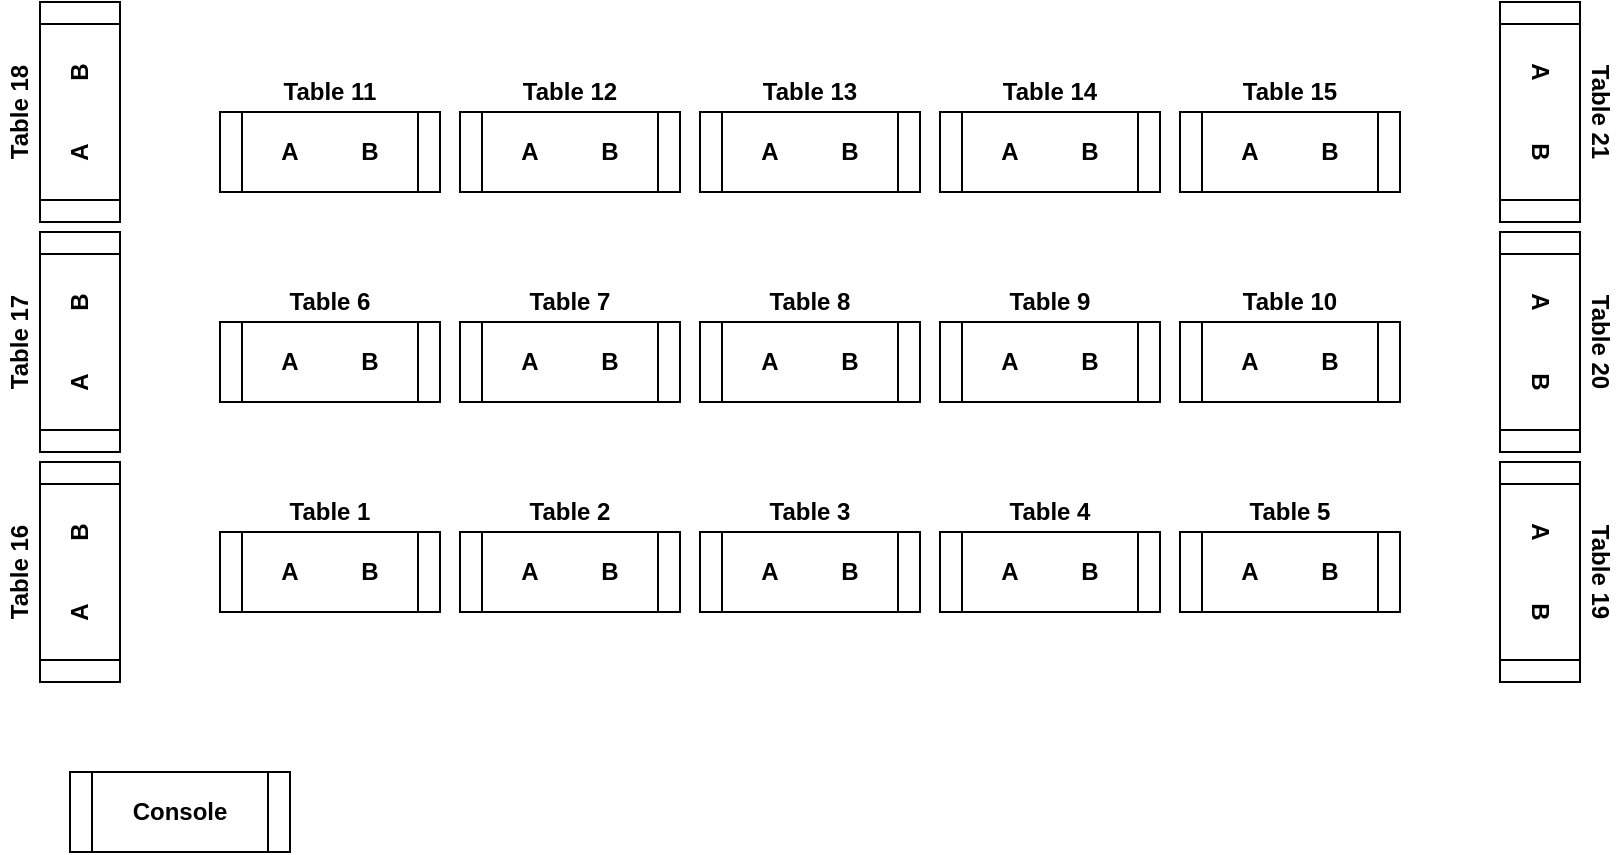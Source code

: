 <mxfile version="15.2.7" type="device"><diagram id="xU4aElNg3DQU2TWGTN2M" name="Page-1"><mxGraphModel dx="1422" dy="822" grid="1" gridSize="10" guides="1" tooltips="1" connect="1" arrows="1" fold="1" page="1" pageScale="1" pageWidth="1100" pageHeight="850" math="0" shadow="0"><root><mxCell id="0"/><mxCell id="1" parent="0"/><mxCell id="3mQQGr0Jzrw-GLMsSIXG-21" value="" style="group" vertex="1" connectable="0" parent="1"><mxGeometry x="255" y="470" width="110" height="60" as="geometry"/></mxCell><mxCell id="3mQQGr0Jzrw-GLMsSIXG-2" value="A&lt;span style=&quot;white-space: pre&quot;&gt;&#9;&lt;/span&gt;&amp;nbsp; &amp;nbsp;&amp;nbsp;B" style="shape=process;whiteSpace=wrap;html=1;backgroundOutline=1;fontStyle=1" vertex="1" parent="3mQQGr0Jzrw-GLMsSIXG-21"><mxGeometry y="20" width="110" height="40" as="geometry"/></mxCell><mxCell id="3mQQGr0Jzrw-GLMsSIXG-9" value="Table 1" style="text;html=1;strokeColor=none;fillColor=none;align=center;verticalAlign=middle;whiteSpace=wrap;rounded=0;fontStyle=1" vertex="1" parent="3mQQGr0Jzrw-GLMsSIXG-21"><mxGeometry x="25" width="60" height="20" as="geometry"/></mxCell><mxCell id="3mQQGr0Jzrw-GLMsSIXG-22" value="" style="group" vertex="1" connectable="0" parent="1"><mxGeometry x="375" y="470" width="110" height="60" as="geometry"/></mxCell><mxCell id="3mQQGr0Jzrw-GLMsSIXG-23" value="A&lt;span style=&quot;white-space: pre&quot;&gt;&#9;&lt;/span&gt;&amp;nbsp; &amp;nbsp;&amp;nbsp;B" style="shape=process;whiteSpace=wrap;html=1;backgroundOutline=1;fontStyle=1" vertex="1" parent="3mQQGr0Jzrw-GLMsSIXG-22"><mxGeometry y="20" width="110" height="40" as="geometry"/></mxCell><mxCell id="3mQQGr0Jzrw-GLMsSIXG-24" value="Table 2" style="text;html=1;strokeColor=none;fillColor=none;align=center;verticalAlign=middle;whiteSpace=wrap;rounded=0;fontStyle=1" vertex="1" parent="3mQQGr0Jzrw-GLMsSIXG-22"><mxGeometry x="25" width="60" height="20" as="geometry"/></mxCell><mxCell id="3mQQGr0Jzrw-GLMsSIXG-25" value="" style="group" vertex="1" connectable="0" parent="1"><mxGeometry x="495" y="470" width="110" height="60" as="geometry"/></mxCell><mxCell id="3mQQGr0Jzrw-GLMsSIXG-26" value="A&lt;span style=&quot;white-space: pre&quot;&gt;&#9;&lt;/span&gt;&amp;nbsp; &amp;nbsp;&amp;nbsp;B" style="shape=process;whiteSpace=wrap;html=1;backgroundOutline=1;fontStyle=1" vertex="1" parent="3mQQGr0Jzrw-GLMsSIXG-25"><mxGeometry y="20" width="110" height="40" as="geometry"/></mxCell><mxCell id="3mQQGr0Jzrw-GLMsSIXG-27" value="Table 3" style="text;html=1;strokeColor=none;fillColor=none;align=center;verticalAlign=middle;whiteSpace=wrap;rounded=0;fontStyle=1" vertex="1" parent="3mQQGr0Jzrw-GLMsSIXG-25"><mxGeometry x="25" width="60" height="20" as="geometry"/></mxCell><mxCell id="3mQQGr0Jzrw-GLMsSIXG-28" value="" style="group" vertex="1" connectable="0" parent="1"><mxGeometry x="615" y="470" width="110" height="60" as="geometry"/></mxCell><mxCell id="3mQQGr0Jzrw-GLMsSIXG-29" value="A&lt;span style=&quot;white-space: pre&quot;&gt;&#9;&lt;/span&gt;&amp;nbsp; &amp;nbsp;&amp;nbsp;B" style="shape=process;whiteSpace=wrap;html=1;backgroundOutline=1;fontStyle=1" vertex="1" parent="3mQQGr0Jzrw-GLMsSIXG-28"><mxGeometry y="20" width="110" height="40" as="geometry"/></mxCell><mxCell id="3mQQGr0Jzrw-GLMsSIXG-30" value="Table 4" style="text;html=1;strokeColor=none;fillColor=none;align=center;verticalAlign=middle;whiteSpace=wrap;rounded=0;fontStyle=1" vertex="1" parent="3mQQGr0Jzrw-GLMsSIXG-28"><mxGeometry x="25" width="60" height="20" as="geometry"/></mxCell><mxCell id="3mQQGr0Jzrw-GLMsSIXG-31" value="" style="group" vertex="1" connectable="0" parent="1"><mxGeometry x="735" y="470" width="110" height="60" as="geometry"/></mxCell><mxCell id="3mQQGr0Jzrw-GLMsSIXG-32" value="A&lt;span style=&quot;white-space: pre&quot;&gt;&#9;&lt;/span&gt;&amp;nbsp; &amp;nbsp;&amp;nbsp;B" style="shape=process;whiteSpace=wrap;html=1;backgroundOutline=1;fontStyle=1" vertex="1" parent="3mQQGr0Jzrw-GLMsSIXG-31"><mxGeometry y="20" width="110" height="40" as="geometry"/></mxCell><mxCell id="3mQQGr0Jzrw-GLMsSIXG-33" value="Table 5" style="text;html=1;strokeColor=none;fillColor=none;align=center;verticalAlign=middle;whiteSpace=wrap;rounded=0;fontStyle=1" vertex="1" parent="3mQQGr0Jzrw-GLMsSIXG-31"><mxGeometry x="25" width="60" height="20" as="geometry"/></mxCell><mxCell id="3mQQGr0Jzrw-GLMsSIXG-34" value="" style="group" vertex="1" connectable="0" parent="1"><mxGeometry x="255" y="365" width="110" height="60" as="geometry"/></mxCell><mxCell id="3mQQGr0Jzrw-GLMsSIXG-35" value="A&lt;span style=&quot;white-space: pre&quot;&gt;&#9;&lt;/span&gt;&amp;nbsp; &amp;nbsp;&amp;nbsp;B" style="shape=process;whiteSpace=wrap;html=1;backgroundOutline=1;fontStyle=1" vertex="1" parent="3mQQGr0Jzrw-GLMsSIXG-34"><mxGeometry y="20" width="110" height="40" as="geometry"/></mxCell><mxCell id="3mQQGr0Jzrw-GLMsSIXG-36" value="Table 6" style="text;html=1;strokeColor=none;fillColor=none;align=center;verticalAlign=middle;whiteSpace=wrap;rounded=0;fontStyle=1" vertex="1" parent="3mQQGr0Jzrw-GLMsSIXG-34"><mxGeometry x="25" width="60" height="20" as="geometry"/></mxCell><mxCell id="3mQQGr0Jzrw-GLMsSIXG-37" value="" style="group" vertex="1" connectable="0" parent="1"><mxGeometry x="375" y="365" width="110" height="60" as="geometry"/></mxCell><mxCell id="3mQQGr0Jzrw-GLMsSIXG-38" value="A&lt;span style=&quot;white-space: pre&quot;&gt;&#9;&lt;/span&gt;&amp;nbsp; &amp;nbsp;&amp;nbsp;B" style="shape=process;whiteSpace=wrap;html=1;backgroundOutline=1;fontStyle=1" vertex="1" parent="3mQQGr0Jzrw-GLMsSIXG-37"><mxGeometry y="20" width="110" height="40" as="geometry"/></mxCell><mxCell id="3mQQGr0Jzrw-GLMsSIXG-39" value="Table 7" style="text;html=1;strokeColor=none;fillColor=none;align=center;verticalAlign=middle;whiteSpace=wrap;rounded=0;fontStyle=1" vertex="1" parent="3mQQGr0Jzrw-GLMsSIXG-37"><mxGeometry x="25" width="60" height="20" as="geometry"/></mxCell><mxCell id="3mQQGr0Jzrw-GLMsSIXG-40" value="" style="group" vertex="1" connectable="0" parent="1"><mxGeometry x="495" y="365" width="110" height="60" as="geometry"/></mxCell><mxCell id="3mQQGr0Jzrw-GLMsSIXG-41" value="A&lt;span style=&quot;white-space: pre&quot;&gt;&#9;&lt;/span&gt;&amp;nbsp; &amp;nbsp;&amp;nbsp;B" style="shape=process;whiteSpace=wrap;html=1;backgroundOutline=1;fontStyle=1" vertex="1" parent="3mQQGr0Jzrw-GLMsSIXG-40"><mxGeometry y="20" width="110" height="40" as="geometry"/></mxCell><mxCell id="3mQQGr0Jzrw-GLMsSIXG-42" value="Table 8" style="text;html=1;strokeColor=none;fillColor=none;align=center;verticalAlign=middle;whiteSpace=wrap;rounded=0;fontStyle=1" vertex="1" parent="3mQQGr0Jzrw-GLMsSIXG-40"><mxGeometry x="25" width="60" height="20" as="geometry"/></mxCell><mxCell id="3mQQGr0Jzrw-GLMsSIXG-43" value="" style="group" vertex="1" connectable="0" parent="1"><mxGeometry x="615" y="365" width="110" height="60" as="geometry"/></mxCell><mxCell id="3mQQGr0Jzrw-GLMsSIXG-44" value="A&lt;span style=&quot;white-space: pre&quot;&gt;&#9;&lt;/span&gt;&amp;nbsp; &amp;nbsp;&amp;nbsp;B" style="shape=process;whiteSpace=wrap;html=1;backgroundOutline=1;fontStyle=1" vertex="1" parent="3mQQGr0Jzrw-GLMsSIXG-43"><mxGeometry y="20" width="110" height="40" as="geometry"/></mxCell><mxCell id="3mQQGr0Jzrw-GLMsSIXG-45" value="Table 9" style="text;html=1;strokeColor=none;fillColor=none;align=center;verticalAlign=middle;whiteSpace=wrap;rounded=0;fontStyle=1" vertex="1" parent="3mQQGr0Jzrw-GLMsSIXG-43"><mxGeometry x="25" width="60" height="20" as="geometry"/></mxCell><mxCell id="3mQQGr0Jzrw-GLMsSIXG-46" value="" style="group" vertex="1" connectable="0" parent="1"><mxGeometry x="735" y="365" width="110" height="60" as="geometry"/></mxCell><mxCell id="3mQQGr0Jzrw-GLMsSIXG-47" value="A&lt;span style=&quot;white-space: pre&quot;&gt;&#9;&lt;/span&gt;&amp;nbsp; &amp;nbsp;&amp;nbsp;B" style="shape=process;whiteSpace=wrap;html=1;backgroundOutline=1;fontStyle=1" vertex="1" parent="3mQQGr0Jzrw-GLMsSIXG-46"><mxGeometry y="20" width="110" height="40" as="geometry"/></mxCell><mxCell id="3mQQGr0Jzrw-GLMsSIXG-48" value="Table 10" style="text;html=1;strokeColor=none;fillColor=none;align=center;verticalAlign=middle;whiteSpace=wrap;rounded=0;fontStyle=1" vertex="1" parent="3mQQGr0Jzrw-GLMsSIXG-46"><mxGeometry x="25" width="60" height="20" as="geometry"/></mxCell><mxCell id="3mQQGr0Jzrw-GLMsSIXG-49" value="" style="group" vertex="1" connectable="0" parent="1"><mxGeometry x="255" y="260" width="110" height="60" as="geometry"/></mxCell><mxCell id="3mQQGr0Jzrw-GLMsSIXG-50" value="A&lt;span style=&quot;white-space: pre&quot;&gt;&#9;&lt;/span&gt;&amp;nbsp; &amp;nbsp;&amp;nbsp;B" style="shape=process;whiteSpace=wrap;html=1;backgroundOutline=1;fontStyle=1" vertex="1" parent="3mQQGr0Jzrw-GLMsSIXG-49"><mxGeometry y="20" width="110" height="40" as="geometry"/></mxCell><mxCell id="3mQQGr0Jzrw-GLMsSIXG-51" value="Table 11" style="text;html=1;strokeColor=none;fillColor=none;align=center;verticalAlign=middle;whiteSpace=wrap;rounded=0;fontStyle=1" vertex="1" parent="3mQQGr0Jzrw-GLMsSIXG-49"><mxGeometry x="25" width="60" height="20" as="geometry"/></mxCell><mxCell id="3mQQGr0Jzrw-GLMsSIXG-52" value="" style="group" vertex="1" connectable="0" parent="1"><mxGeometry x="375" y="260" width="110" height="60" as="geometry"/></mxCell><mxCell id="3mQQGr0Jzrw-GLMsSIXG-53" value="A&lt;span style=&quot;white-space: pre&quot;&gt;&#9;&lt;/span&gt;&amp;nbsp; &amp;nbsp;&amp;nbsp;B" style="shape=process;whiteSpace=wrap;html=1;backgroundOutline=1;fontStyle=1" vertex="1" parent="3mQQGr0Jzrw-GLMsSIXG-52"><mxGeometry y="20" width="110" height="40" as="geometry"/></mxCell><mxCell id="3mQQGr0Jzrw-GLMsSIXG-54" value="Table 12" style="text;html=1;strokeColor=none;fillColor=none;align=center;verticalAlign=middle;whiteSpace=wrap;rounded=0;fontStyle=1" vertex="1" parent="3mQQGr0Jzrw-GLMsSIXG-52"><mxGeometry x="25" width="60" height="20" as="geometry"/></mxCell><mxCell id="3mQQGr0Jzrw-GLMsSIXG-55" value="" style="group" vertex="1" connectable="0" parent="1"><mxGeometry x="495" y="260" width="110" height="60" as="geometry"/></mxCell><mxCell id="3mQQGr0Jzrw-GLMsSIXG-56" value="A&lt;span style=&quot;white-space: pre&quot;&gt;&#9;&lt;/span&gt;&amp;nbsp; &amp;nbsp;&amp;nbsp;B" style="shape=process;whiteSpace=wrap;html=1;backgroundOutline=1;fontStyle=1" vertex="1" parent="3mQQGr0Jzrw-GLMsSIXG-55"><mxGeometry y="20" width="110" height="40" as="geometry"/></mxCell><mxCell id="3mQQGr0Jzrw-GLMsSIXG-57" value="Table 13" style="text;html=1;strokeColor=none;fillColor=none;align=center;verticalAlign=middle;whiteSpace=wrap;rounded=0;fontStyle=1" vertex="1" parent="3mQQGr0Jzrw-GLMsSIXG-55"><mxGeometry x="25" width="60" height="20" as="geometry"/></mxCell><mxCell id="3mQQGr0Jzrw-GLMsSIXG-58" value="" style="group" vertex="1" connectable="0" parent="1"><mxGeometry x="615" y="260" width="110" height="60" as="geometry"/></mxCell><mxCell id="3mQQGr0Jzrw-GLMsSIXG-59" value="A&lt;span style=&quot;white-space: pre&quot;&gt;&#9;&lt;/span&gt;&amp;nbsp; &amp;nbsp;&amp;nbsp;B" style="shape=process;whiteSpace=wrap;html=1;backgroundOutline=1;fontStyle=1" vertex="1" parent="3mQQGr0Jzrw-GLMsSIXG-58"><mxGeometry y="20" width="110" height="40" as="geometry"/></mxCell><mxCell id="3mQQGr0Jzrw-GLMsSIXG-60" value="Table 14" style="text;html=1;strokeColor=none;fillColor=none;align=center;verticalAlign=middle;whiteSpace=wrap;rounded=0;fontStyle=1" vertex="1" parent="3mQQGr0Jzrw-GLMsSIXG-58"><mxGeometry x="25" width="60" height="20" as="geometry"/></mxCell><mxCell id="3mQQGr0Jzrw-GLMsSIXG-61" value="" style="group" vertex="1" connectable="0" parent="1"><mxGeometry x="735" y="260" width="110" height="60" as="geometry"/></mxCell><mxCell id="3mQQGr0Jzrw-GLMsSIXG-62" value="A&lt;span style=&quot;white-space: pre&quot;&gt;&#9;&lt;/span&gt;&amp;nbsp; &amp;nbsp;&amp;nbsp;B" style="shape=process;whiteSpace=wrap;html=1;backgroundOutline=1;fontStyle=1" vertex="1" parent="3mQQGr0Jzrw-GLMsSIXG-61"><mxGeometry y="20" width="110" height="40" as="geometry"/></mxCell><mxCell id="3mQQGr0Jzrw-GLMsSIXG-63" value="Table 15" style="text;html=1;strokeColor=none;fillColor=none;align=center;verticalAlign=middle;whiteSpace=wrap;rounded=0;fontStyle=1" vertex="1" parent="3mQQGr0Jzrw-GLMsSIXG-61"><mxGeometry x="25" width="60" height="20" as="geometry"/></mxCell><mxCell id="3mQQGr0Jzrw-GLMsSIXG-64" value="" style="group;rotation=-90;" vertex="1" connectable="0" parent="1"><mxGeometry x="120" y="480" width="110" height="60" as="geometry"/></mxCell><mxCell id="3mQQGr0Jzrw-GLMsSIXG-65" value="A&lt;span style=&quot;white-space: pre&quot;&gt;&#9;&lt;/span&gt;&amp;nbsp; &amp;nbsp;&amp;nbsp;B" style="shape=process;whiteSpace=wrap;html=1;backgroundOutline=1;fontStyle=1;rotation=-90;" vertex="1" parent="3mQQGr0Jzrw-GLMsSIXG-64"><mxGeometry x="10" y="10" width="110" height="40" as="geometry"/></mxCell><mxCell id="3mQQGr0Jzrw-GLMsSIXG-66" value="Table 16" style="text;html=1;strokeColor=none;fillColor=none;align=center;verticalAlign=middle;whiteSpace=wrap;rounded=0;fontStyle=1;rotation=-90;" vertex="1" parent="3mQQGr0Jzrw-GLMsSIXG-64"><mxGeometry x="5" y="20" width="60" height="20" as="geometry"/></mxCell><mxCell id="3mQQGr0Jzrw-GLMsSIXG-74" value="" style="group;rotation=-90;" vertex="1" connectable="0" parent="1"><mxGeometry x="120" y="365" width="110" height="60" as="geometry"/></mxCell><mxCell id="3mQQGr0Jzrw-GLMsSIXG-75" value="A&lt;span style=&quot;white-space: pre&quot;&gt;&#9;&lt;/span&gt;&amp;nbsp; &amp;nbsp;&amp;nbsp;B" style="shape=process;whiteSpace=wrap;html=1;backgroundOutline=1;fontStyle=1;rotation=-90;" vertex="1" parent="3mQQGr0Jzrw-GLMsSIXG-74"><mxGeometry x="10" y="10" width="110" height="40" as="geometry"/></mxCell><mxCell id="3mQQGr0Jzrw-GLMsSIXG-76" value="Table 17" style="text;html=1;strokeColor=none;fillColor=none;align=center;verticalAlign=middle;whiteSpace=wrap;rounded=0;fontStyle=1;rotation=-90;" vertex="1" parent="3mQQGr0Jzrw-GLMsSIXG-74"><mxGeometry x="5" y="20" width="60" height="20" as="geometry"/></mxCell><mxCell id="3mQQGr0Jzrw-GLMsSIXG-77" value="" style="group;rotation=-90;" vertex="1" connectable="0" parent="1"><mxGeometry x="120" y="250" width="110" height="60" as="geometry"/></mxCell><mxCell id="3mQQGr0Jzrw-GLMsSIXG-78" value="A&lt;span style=&quot;white-space: pre&quot;&gt;&#9;&lt;/span&gt;&amp;nbsp; &amp;nbsp;&amp;nbsp;B" style="shape=process;whiteSpace=wrap;html=1;backgroundOutline=1;fontStyle=1;rotation=-90;" vertex="1" parent="3mQQGr0Jzrw-GLMsSIXG-77"><mxGeometry x="10" y="10" width="110" height="40" as="geometry"/></mxCell><mxCell id="3mQQGr0Jzrw-GLMsSIXG-79" value="Table 18" style="text;html=1;strokeColor=none;fillColor=none;align=center;verticalAlign=middle;whiteSpace=wrap;rounded=0;fontStyle=1;rotation=-90;" vertex="1" parent="3mQQGr0Jzrw-GLMsSIXG-77"><mxGeometry x="5" y="20" width="60" height="20" as="geometry"/></mxCell><mxCell id="3mQQGr0Jzrw-GLMsSIXG-80" value="" style="group;rotation=90;" vertex="1" connectable="0" parent="1"><mxGeometry x="870" y="480" width="110" height="60" as="geometry"/></mxCell><mxCell id="3mQQGr0Jzrw-GLMsSIXG-81" value="A&lt;span style=&quot;white-space: pre&quot;&gt;&#9;&lt;/span&gt;&amp;nbsp; &amp;nbsp;&amp;nbsp;B" style="shape=process;whiteSpace=wrap;html=1;backgroundOutline=1;fontStyle=1;rotation=90;" vertex="1" parent="3mQQGr0Jzrw-GLMsSIXG-80"><mxGeometry x="-10" y="10" width="110" height="40" as="geometry"/></mxCell><mxCell id="3mQQGr0Jzrw-GLMsSIXG-82" value="Table 19" style="text;html=1;strokeColor=none;fillColor=none;align=center;verticalAlign=middle;whiteSpace=wrap;rounded=0;fontStyle=1;rotation=90;" vertex="1" parent="3mQQGr0Jzrw-GLMsSIXG-80"><mxGeometry x="45" y="20" width="60" height="20" as="geometry"/></mxCell><mxCell id="3mQQGr0Jzrw-GLMsSIXG-83" value="" style="group;rotation=90;" vertex="1" connectable="0" parent="1"><mxGeometry x="870" y="365" width="110" height="60" as="geometry"/></mxCell><mxCell id="3mQQGr0Jzrw-GLMsSIXG-84" value="A&lt;span style=&quot;white-space: pre&quot;&gt;&#9;&lt;/span&gt;&amp;nbsp; &amp;nbsp;&amp;nbsp;B" style="shape=process;whiteSpace=wrap;html=1;backgroundOutline=1;fontStyle=1;rotation=90;" vertex="1" parent="3mQQGr0Jzrw-GLMsSIXG-83"><mxGeometry x="-10" y="10" width="110" height="40" as="geometry"/></mxCell><mxCell id="3mQQGr0Jzrw-GLMsSIXG-85" value="Table 20" style="text;html=1;strokeColor=none;fillColor=none;align=center;verticalAlign=middle;whiteSpace=wrap;rounded=0;fontStyle=1;rotation=90;" vertex="1" parent="3mQQGr0Jzrw-GLMsSIXG-83"><mxGeometry x="45" y="20" width="60" height="20" as="geometry"/></mxCell><mxCell id="3mQQGr0Jzrw-GLMsSIXG-86" value="" style="group;rotation=90;" vertex="1" connectable="0" parent="1"><mxGeometry x="870" y="250" width="110" height="60" as="geometry"/></mxCell><mxCell id="3mQQGr0Jzrw-GLMsSIXG-87" value="A&lt;span style=&quot;white-space: pre&quot;&gt;&#9;&lt;/span&gt;&amp;nbsp; &amp;nbsp;&amp;nbsp;B" style="shape=process;whiteSpace=wrap;html=1;backgroundOutline=1;fontStyle=1;rotation=90;" vertex="1" parent="3mQQGr0Jzrw-GLMsSIXG-86"><mxGeometry x="-10" y="10" width="110" height="40" as="geometry"/></mxCell><mxCell id="3mQQGr0Jzrw-GLMsSIXG-88" value="Table 21" style="text;html=1;strokeColor=none;fillColor=none;align=center;verticalAlign=middle;whiteSpace=wrap;rounded=0;fontStyle=1;rotation=90;" vertex="1" parent="3mQQGr0Jzrw-GLMsSIXG-86"><mxGeometry x="45" y="20" width="60" height="20" as="geometry"/></mxCell><mxCell id="3mQQGr0Jzrw-GLMsSIXG-89" value="" style="group" vertex="1" connectable="0" parent="1"><mxGeometry x="180" y="590" width="110" height="60" as="geometry"/></mxCell><mxCell id="3mQQGr0Jzrw-GLMsSIXG-90" value="Console" style="shape=process;whiteSpace=wrap;html=1;backgroundOutline=1;fontStyle=1" vertex="1" parent="3mQQGr0Jzrw-GLMsSIXG-89"><mxGeometry y="20" width="110" height="40" as="geometry"/></mxCell></root></mxGraphModel></diagram></mxfile>